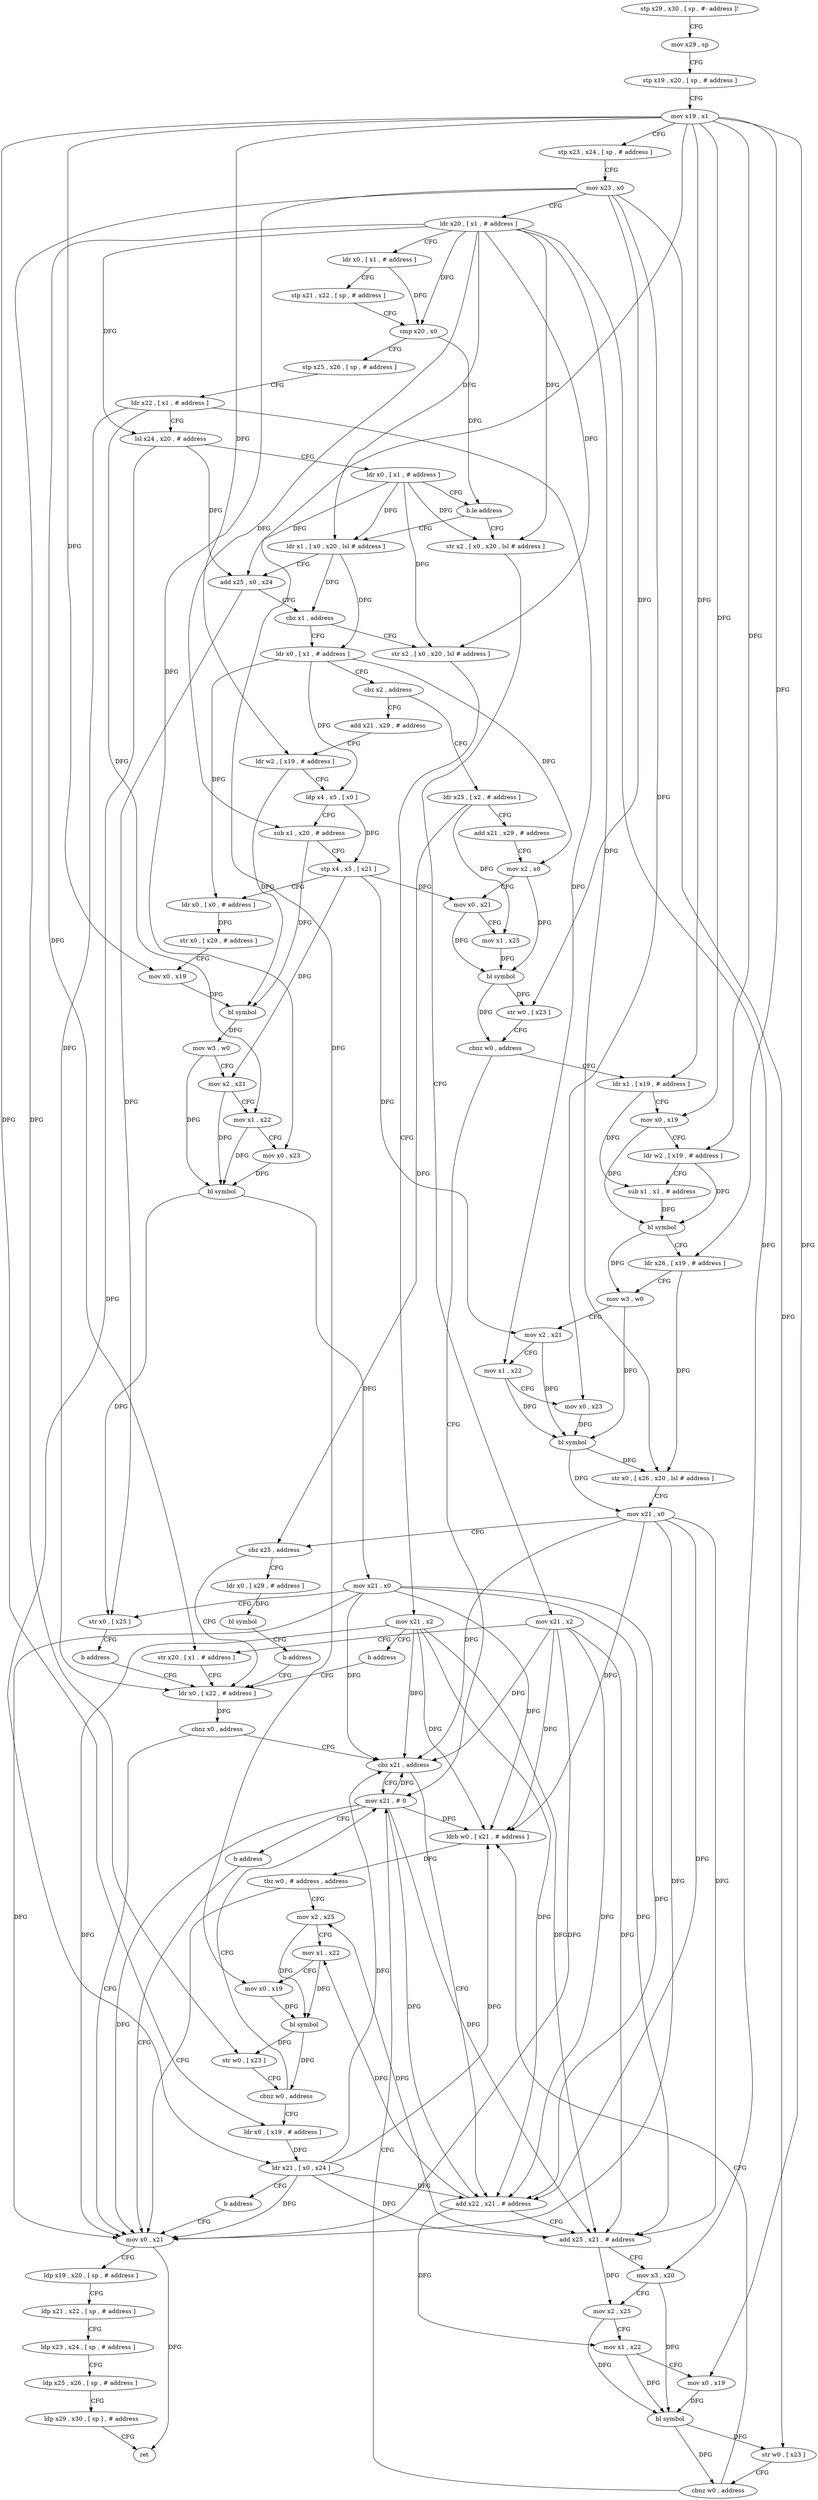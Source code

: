 digraph "func" {
"4269544" [label = "stp x29 , x30 , [ sp , #- address ]!" ]
"4269548" [label = "mov x29 , sp" ]
"4269552" [label = "stp x19 , x20 , [ sp , # address ]" ]
"4269556" [label = "mov x19 , x1" ]
"4269560" [label = "stp x23 , x24 , [ sp , # address ]" ]
"4269564" [label = "mov x23 , x0" ]
"4269568" [label = "ldr x20 , [ x1 , # address ]" ]
"4269572" [label = "ldr x0 , [ x1 , # address ]" ]
"4269576" [label = "stp x21 , x22 , [ sp , # address ]" ]
"4269580" [label = "cmp x20 , x0" ]
"4269584" [label = "stp x25 , x26 , [ sp , # address ]" ]
"4269588" [label = "ldr x22 , [ x1 , # address ]" ]
"4269592" [label = "lsl x24 , x20 , # address" ]
"4269596" [label = "ldr x0 , [ x1 , # address ]" ]
"4269600" [label = "b.le address" ]
"4269656" [label = "ldr x1 , [ x0 , x20 , lsl # address ]" ]
"4269604" [label = "str x2 , [ x0 , x20 , lsl # address ]" ]
"4269660" [label = "add x25 , x0 , x24" ]
"4269664" [label = "cbz x1 , address" ]
"4269776" [label = "str x2 , [ x0 , x20 , lsl # address ]" ]
"4269668" [label = "ldr x0 , [ x1 , # address ]" ]
"4269608" [label = "mov x21 , x2" ]
"4269612" [label = "str x20 , [ x1 , # address ]" ]
"4269616" [label = "ldr x0 , [ x22 , # address ]" ]
"4269780" [label = "mov x21 , x2" ]
"4269784" [label = "b address" ]
"4269672" [label = "cbz x2 , address" ]
"4269792" [label = "add x21 , x29 , # address" ]
"4269676" [label = "ldr x25 , [ x2 , # address ]" ]
"4269864" [label = "cbz x21 , address" ]
"4269952" [label = "mov x21 , # 0" ]
"4269868" [label = "add x22 , x21 , # address" ]
"4269624" [label = "mov x0 , x21" ]
"4269628" [label = "ldp x19 , x20 , [ sp , # address ]" ]
"4269632" [label = "ldp x21 , x22 , [ sp , # address ]" ]
"4269636" [label = "ldp x23 , x24 , [ sp , # address ]" ]
"4269640" [label = "ldp x25 , x26 , [ sp , # address ]" ]
"4269644" [label = "ldp x29 , x30 , [ sp ] , # address" ]
"4269648" [label = "ret" ]
"4269620" [label = "cbnz x0 , address" ]
"4269796" [label = "ldr w2 , [ x19 , # address ]" ]
"4269800" [label = "ldp x4 , x5 , [ x0 ]" ]
"4269804" [label = "sub x1 , x20 , # address" ]
"4269808" [label = "stp x4 , x5 , [ x21 ]" ]
"4269812" [label = "ldr x0 , [ x0 , # address ]" ]
"4269816" [label = "str x0 , [ x29 , # address ]" ]
"4269820" [label = "mov x0 , x19" ]
"4269824" [label = "bl symbol" ]
"4269828" [label = "mov w3 , w0" ]
"4269832" [label = "mov x2 , x21" ]
"4269836" [label = "mov x1 , x22" ]
"4269840" [label = "mov x0 , x23" ]
"4269844" [label = "bl symbol" ]
"4269848" [label = "mov x21 , x0" ]
"4269852" [label = "str x0 , [ x25 ]" ]
"4269856" [label = "b address" ]
"4269680" [label = "add x21 , x29 , # address" ]
"4269684" [label = "mov x2 , x0" ]
"4269688" [label = "mov x0 , x21" ]
"4269692" [label = "mov x1 , x25" ]
"4269696" [label = "bl symbol" ]
"4269700" [label = "str w0 , [ x23 ]" ]
"4269704" [label = "cbnz w0 , address" ]
"4269708" [label = "ldr x1 , [ x19 , # address ]" ]
"4269956" [label = "b address" ]
"4269872" [label = "add x25 , x21 , # address" ]
"4269876" [label = "mov x3 , x20" ]
"4269880" [label = "mov x2 , x25" ]
"4269884" [label = "mov x1 , x22" ]
"4269888" [label = "mov x0 , x19" ]
"4269892" [label = "bl symbol" ]
"4269896" [label = "str w0 , [ x23 ]" ]
"4269900" [label = "cbnz w0 , address" ]
"4269904" [label = "ldrb w0 , [ x21 , # address ]" ]
"4269712" [label = "mov x0 , x19" ]
"4269716" [label = "ldr w2 , [ x19 , # address ]" ]
"4269720" [label = "sub x1 , x1 , # address" ]
"4269724" [label = "bl symbol" ]
"4269728" [label = "ldr x26 , [ x19 , # address ]" ]
"4269732" [label = "mov w3 , w0" ]
"4269736" [label = "mov x2 , x21" ]
"4269740" [label = "mov x1 , x22" ]
"4269744" [label = "mov x0 , x23" ]
"4269748" [label = "bl symbol" ]
"4269752" [label = "str x0 , [ x26 , x20 , lsl # address ]" ]
"4269756" [label = "mov x21 , x0" ]
"4269760" [label = "cbz x25 , address" ]
"4269764" [label = "ldr x0 , [ x29 , # address ]" ]
"4269908" [label = "tbz w0 , # address , address" ]
"4269912" [label = "mov x2 , x25" ]
"4269768" [label = "bl symbol" ]
"4269772" [label = "b address" ]
"4269916" [label = "mov x1 , x22" ]
"4269920" [label = "mov x0 , x19" ]
"4269924" [label = "bl symbol" ]
"4269928" [label = "str w0 , [ x23 ]" ]
"4269932" [label = "cbnz w0 , address" ]
"4269936" [label = "ldr x0 , [ x19 , # address ]" ]
"4269940" [label = "ldr x21 , [ x0 , x24 ]" ]
"4269944" [label = "b address" ]
"4269544" -> "4269548" [ label = "CFG" ]
"4269548" -> "4269552" [ label = "CFG" ]
"4269552" -> "4269556" [ label = "CFG" ]
"4269556" -> "4269560" [ label = "CFG" ]
"4269556" -> "4269796" [ label = "DFG" ]
"4269556" -> "4269820" [ label = "DFG" ]
"4269556" -> "4269708" [ label = "DFG" ]
"4269556" -> "4269712" [ label = "DFG" ]
"4269556" -> "4269716" [ label = "DFG" ]
"4269556" -> "4269728" [ label = "DFG" ]
"4269556" -> "4269888" [ label = "DFG" ]
"4269556" -> "4269920" [ label = "DFG" ]
"4269556" -> "4269936" [ label = "DFG" ]
"4269560" -> "4269564" [ label = "CFG" ]
"4269564" -> "4269568" [ label = "CFG" ]
"4269564" -> "4269840" [ label = "DFG" ]
"4269564" -> "4269700" [ label = "DFG" ]
"4269564" -> "4269744" [ label = "DFG" ]
"4269564" -> "4269896" [ label = "DFG" ]
"4269564" -> "4269928" [ label = "DFG" ]
"4269568" -> "4269572" [ label = "CFG" ]
"4269568" -> "4269580" [ label = "DFG" ]
"4269568" -> "4269592" [ label = "DFG" ]
"4269568" -> "4269656" [ label = "DFG" ]
"4269568" -> "4269604" [ label = "DFG" ]
"4269568" -> "4269612" [ label = "DFG" ]
"4269568" -> "4269776" [ label = "DFG" ]
"4269568" -> "4269804" [ label = "DFG" ]
"4269568" -> "4269752" [ label = "DFG" ]
"4269568" -> "4269876" [ label = "DFG" ]
"4269572" -> "4269576" [ label = "CFG" ]
"4269572" -> "4269580" [ label = "DFG" ]
"4269576" -> "4269580" [ label = "CFG" ]
"4269580" -> "4269584" [ label = "CFG" ]
"4269580" -> "4269600" [ label = "DFG" ]
"4269584" -> "4269588" [ label = "CFG" ]
"4269588" -> "4269592" [ label = "CFG" ]
"4269588" -> "4269616" [ label = "DFG" ]
"4269588" -> "4269836" [ label = "DFG" ]
"4269588" -> "4269740" [ label = "DFG" ]
"4269592" -> "4269596" [ label = "CFG" ]
"4269592" -> "4269660" [ label = "DFG" ]
"4269592" -> "4269940" [ label = "DFG" ]
"4269596" -> "4269600" [ label = "CFG" ]
"4269596" -> "4269656" [ label = "DFG" ]
"4269596" -> "4269660" [ label = "DFG" ]
"4269596" -> "4269604" [ label = "DFG" ]
"4269596" -> "4269776" [ label = "DFG" ]
"4269600" -> "4269656" [ label = "CFG" ]
"4269600" -> "4269604" [ label = "CFG" ]
"4269656" -> "4269660" [ label = "CFG" ]
"4269656" -> "4269664" [ label = "DFG" ]
"4269656" -> "4269668" [ label = "DFG" ]
"4269604" -> "4269608" [ label = "CFG" ]
"4269660" -> "4269664" [ label = "CFG" ]
"4269660" -> "4269852" [ label = "DFG" ]
"4269664" -> "4269776" [ label = "CFG" ]
"4269664" -> "4269668" [ label = "CFG" ]
"4269776" -> "4269780" [ label = "CFG" ]
"4269668" -> "4269672" [ label = "CFG" ]
"4269668" -> "4269800" [ label = "DFG" ]
"4269668" -> "4269812" [ label = "DFG" ]
"4269668" -> "4269684" [ label = "DFG" ]
"4269608" -> "4269612" [ label = "CFG" ]
"4269608" -> "4269864" [ label = "DFG" ]
"4269608" -> "4269624" [ label = "DFG" ]
"4269608" -> "4269868" [ label = "DFG" ]
"4269608" -> "4269872" [ label = "DFG" ]
"4269608" -> "4269904" [ label = "DFG" ]
"4269612" -> "4269616" [ label = "CFG" ]
"4269616" -> "4269620" [ label = "DFG" ]
"4269780" -> "4269784" [ label = "CFG" ]
"4269780" -> "4269864" [ label = "DFG" ]
"4269780" -> "4269624" [ label = "DFG" ]
"4269780" -> "4269868" [ label = "DFG" ]
"4269780" -> "4269872" [ label = "DFG" ]
"4269780" -> "4269904" [ label = "DFG" ]
"4269784" -> "4269616" [ label = "CFG" ]
"4269672" -> "4269792" [ label = "CFG" ]
"4269672" -> "4269676" [ label = "CFG" ]
"4269792" -> "4269796" [ label = "CFG" ]
"4269676" -> "4269680" [ label = "CFG" ]
"4269676" -> "4269692" [ label = "DFG" ]
"4269676" -> "4269760" [ label = "DFG" ]
"4269864" -> "4269952" [ label = "CFG" ]
"4269864" -> "4269868" [ label = "CFG" ]
"4269952" -> "4269956" [ label = "CFG" ]
"4269952" -> "4269864" [ label = "DFG" ]
"4269952" -> "4269624" [ label = "DFG" ]
"4269952" -> "4269868" [ label = "DFG" ]
"4269952" -> "4269872" [ label = "DFG" ]
"4269952" -> "4269904" [ label = "DFG" ]
"4269868" -> "4269872" [ label = "CFG" ]
"4269868" -> "4269884" [ label = "DFG" ]
"4269868" -> "4269916" [ label = "DFG" ]
"4269624" -> "4269628" [ label = "CFG" ]
"4269624" -> "4269648" [ label = "DFG" ]
"4269628" -> "4269632" [ label = "CFG" ]
"4269632" -> "4269636" [ label = "CFG" ]
"4269636" -> "4269640" [ label = "CFG" ]
"4269640" -> "4269644" [ label = "CFG" ]
"4269644" -> "4269648" [ label = "CFG" ]
"4269620" -> "4269864" [ label = "CFG" ]
"4269620" -> "4269624" [ label = "CFG" ]
"4269796" -> "4269800" [ label = "CFG" ]
"4269796" -> "4269824" [ label = "DFG" ]
"4269800" -> "4269804" [ label = "CFG" ]
"4269800" -> "4269808" [ label = "DFG" ]
"4269804" -> "4269808" [ label = "CFG" ]
"4269804" -> "4269824" [ label = "DFG" ]
"4269808" -> "4269812" [ label = "CFG" ]
"4269808" -> "4269832" [ label = "DFG" ]
"4269808" -> "4269688" [ label = "DFG" ]
"4269808" -> "4269736" [ label = "DFG" ]
"4269812" -> "4269816" [ label = "DFG" ]
"4269816" -> "4269820" [ label = "CFG" ]
"4269820" -> "4269824" [ label = "DFG" ]
"4269824" -> "4269828" [ label = "DFG" ]
"4269828" -> "4269832" [ label = "CFG" ]
"4269828" -> "4269844" [ label = "DFG" ]
"4269832" -> "4269836" [ label = "CFG" ]
"4269832" -> "4269844" [ label = "DFG" ]
"4269836" -> "4269840" [ label = "CFG" ]
"4269836" -> "4269844" [ label = "DFG" ]
"4269840" -> "4269844" [ label = "DFG" ]
"4269844" -> "4269848" [ label = "DFG" ]
"4269844" -> "4269852" [ label = "DFG" ]
"4269848" -> "4269852" [ label = "CFG" ]
"4269848" -> "4269864" [ label = "DFG" ]
"4269848" -> "4269624" [ label = "DFG" ]
"4269848" -> "4269868" [ label = "DFG" ]
"4269848" -> "4269872" [ label = "DFG" ]
"4269848" -> "4269904" [ label = "DFG" ]
"4269852" -> "4269856" [ label = "CFG" ]
"4269856" -> "4269616" [ label = "CFG" ]
"4269680" -> "4269684" [ label = "CFG" ]
"4269684" -> "4269688" [ label = "CFG" ]
"4269684" -> "4269696" [ label = "DFG" ]
"4269688" -> "4269692" [ label = "CFG" ]
"4269688" -> "4269696" [ label = "DFG" ]
"4269692" -> "4269696" [ label = "DFG" ]
"4269696" -> "4269700" [ label = "DFG" ]
"4269696" -> "4269704" [ label = "DFG" ]
"4269700" -> "4269704" [ label = "CFG" ]
"4269704" -> "4269952" [ label = "CFG" ]
"4269704" -> "4269708" [ label = "CFG" ]
"4269708" -> "4269712" [ label = "CFG" ]
"4269708" -> "4269720" [ label = "DFG" ]
"4269956" -> "4269624" [ label = "CFG" ]
"4269872" -> "4269876" [ label = "CFG" ]
"4269872" -> "4269880" [ label = "DFG" ]
"4269872" -> "4269912" [ label = "DFG" ]
"4269876" -> "4269880" [ label = "CFG" ]
"4269876" -> "4269892" [ label = "DFG" ]
"4269880" -> "4269884" [ label = "CFG" ]
"4269880" -> "4269892" [ label = "DFG" ]
"4269884" -> "4269888" [ label = "CFG" ]
"4269884" -> "4269892" [ label = "DFG" ]
"4269888" -> "4269892" [ label = "DFG" ]
"4269892" -> "4269896" [ label = "DFG" ]
"4269892" -> "4269900" [ label = "DFG" ]
"4269896" -> "4269900" [ label = "CFG" ]
"4269900" -> "4269952" [ label = "CFG" ]
"4269900" -> "4269904" [ label = "CFG" ]
"4269904" -> "4269908" [ label = "DFG" ]
"4269712" -> "4269716" [ label = "CFG" ]
"4269712" -> "4269724" [ label = "DFG" ]
"4269716" -> "4269720" [ label = "CFG" ]
"4269716" -> "4269724" [ label = "DFG" ]
"4269720" -> "4269724" [ label = "DFG" ]
"4269724" -> "4269728" [ label = "CFG" ]
"4269724" -> "4269732" [ label = "DFG" ]
"4269728" -> "4269732" [ label = "CFG" ]
"4269728" -> "4269752" [ label = "DFG" ]
"4269732" -> "4269736" [ label = "CFG" ]
"4269732" -> "4269748" [ label = "DFG" ]
"4269736" -> "4269740" [ label = "CFG" ]
"4269736" -> "4269748" [ label = "DFG" ]
"4269740" -> "4269744" [ label = "CFG" ]
"4269740" -> "4269748" [ label = "DFG" ]
"4269744" -> "4269748" [ label = "DFG" ]
"4269748" -> "4269752" [ label = "DFG" ]
"4269748" -> "4269756" [ label = "DFG" ]
"4269752" -> "4269756" [ label = "CFG" ]
"4269756" -> "4269760" [ label = "CFG" ]
"4269756" -> "4269864" [ label = "DFG" ]
"4269756" -> "4269624" [ label = "DFG" ]
"4269756" -> "4269868" [ label = "DFG" ]
"4269756" -> "4269872" [ label = "DFG" ]
"4269756" -> "4269904" [ label = "DFG" ]
"4269760" -> "4269616" [ label = "CFG" ]
"4269760" -> "4269764" [ label = "CFG" ]
"4269764" -> "4269768" [ label = "DFG" ]
"4269908" -> "4269624" [ label = "CFG" ]
"4269908" -> "4269912" [ label = "CFG" ]
"4269912" -> "4269916" [ label = "CFG" ]
"4269912" -> "4269924" [ label = "DFG" ]
"4269768" -> "4269772" [ label = "CFG" ]
"4269772" -> "4269616" [ label = "CFG" ]
"4269916" -> "4269920" [ label = "CFG" ]
"4269916" -> "4269924" [ label = "DFG" ]
"4269920" -> "4269924" [ label = "DFG" ]
"4269924" -> "4269928" [ label = "DFG" ]
"4269924" -> "4269932" [ label = "DFG" ]
"4269928" -> "4269932" [ label = "CFG" ]
"4269932" -> "4269952" [ label = "CFG" ]
"4269932" -> "4269936" [ label = "CFG" ]
"4269936" -> "4269940" [ label = "DFG" ]
"4269940" -> "4269944" [ label = "CFG" ]
"4269940" -> "4269864" [ label = "DFG" ]
"4269940" -> "4269624" [ label = "DFG" ]
"4269940" -> "4269868" [ label = "DFG" ]
"4269940" -> "4269872" [ label = "DFG" ]
"4269940" -> "4269904" [ label = "DFG" ]
"4269944" -> "4269624" [ label = "CFG" ]
}
